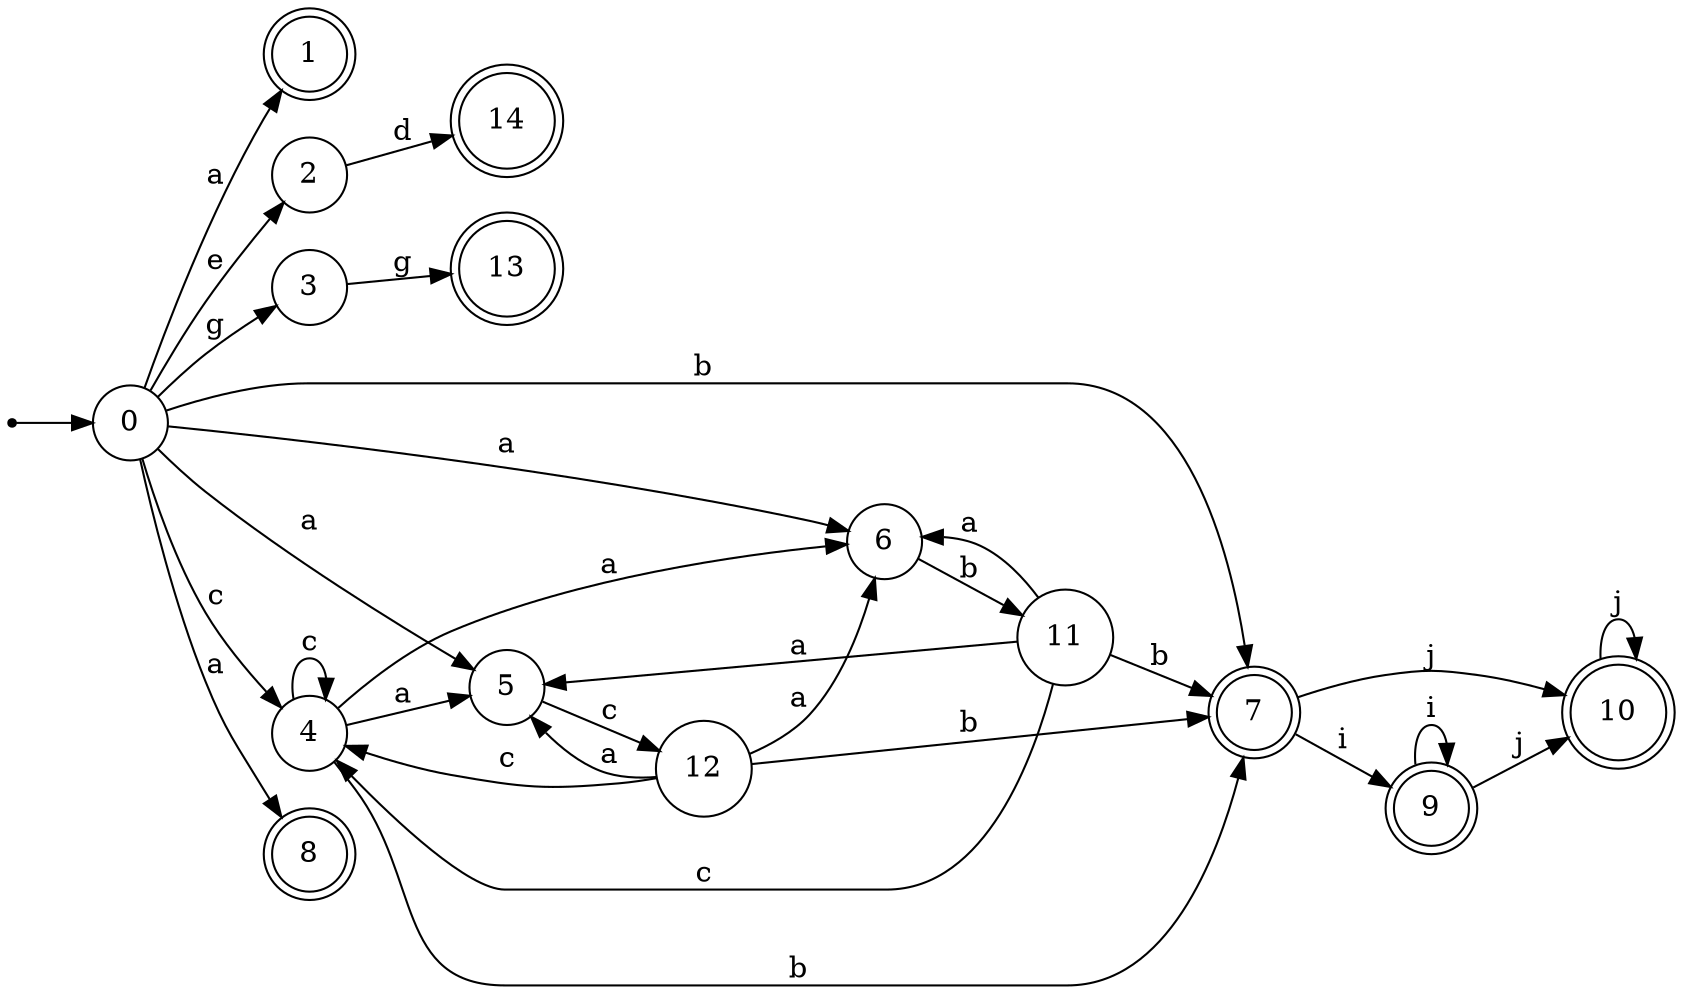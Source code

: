 digraph finite_state_machine {
rankdir=LR;
size="20,20";
node [shape = point]; "dummy0"
node [shape = circle]; "0";
"dummy0" -> "0";
node [shape = doublecircle]; "1";node [shape = circle]; "2";
node [shape = circle]; "3";
node [shape = circle]; "4";
node [shape = circle]; "5";
node [shape = circle]; "6";
node [shape = doublecircle]; "7";node [shape = doublecircle]; "8";node [shape = doublecircle]; "9";node [shape = doublecircle]; "10";node [shape = circle]; "11";
node [shape = circle]; "12";
node [shape = doublecircle]; "13";node [shape = doublecircle]; "14";"0" -> "8" [label = "a"];
 "0" -> "1" [label = "a"];
 "0" -> "5" [label = "a"];
 "0" -> "6" [label = "a"];
 "0" -> "2" [label = "e"];
 "0" -> "3" [label = "g"];
 "0" -> "4" [label = "c"];
 "0" -> "7" [label = "b"];
 "7" -> "9" [label = "i"];
 "7" -> "10" [label = "j"];
 "10" -> "10" [label = "j"];
 "9" -> "9" [label = "i"];
 "9" -> "10" [label = "j"];
 "6" -> "11" [label = "b"];
 "11" -> "5" [label = "a"];
 "11" -> "6" [label = "a"];
 "11" -> "4" [label = "c"];
 "11" -> "7" [label = "b"];
 "5" -> "12" [label = "c"];
 "12" -> "5" [label = "a"];
 "12" -> "6" [label = "a"];
 "12" -> "4" [label = "c"];
 "12" -> "7" [label = "b"];
 "4" -> "4" [label = "c"];
 "4" -> "5" [label = "a"];
 "4" -> "6" [label = "a"];
 "4" -> "7" [label = "b"];
 "3" -> "13" [label = "g"];
 "2" -> "14" [label = "d"];
 }
